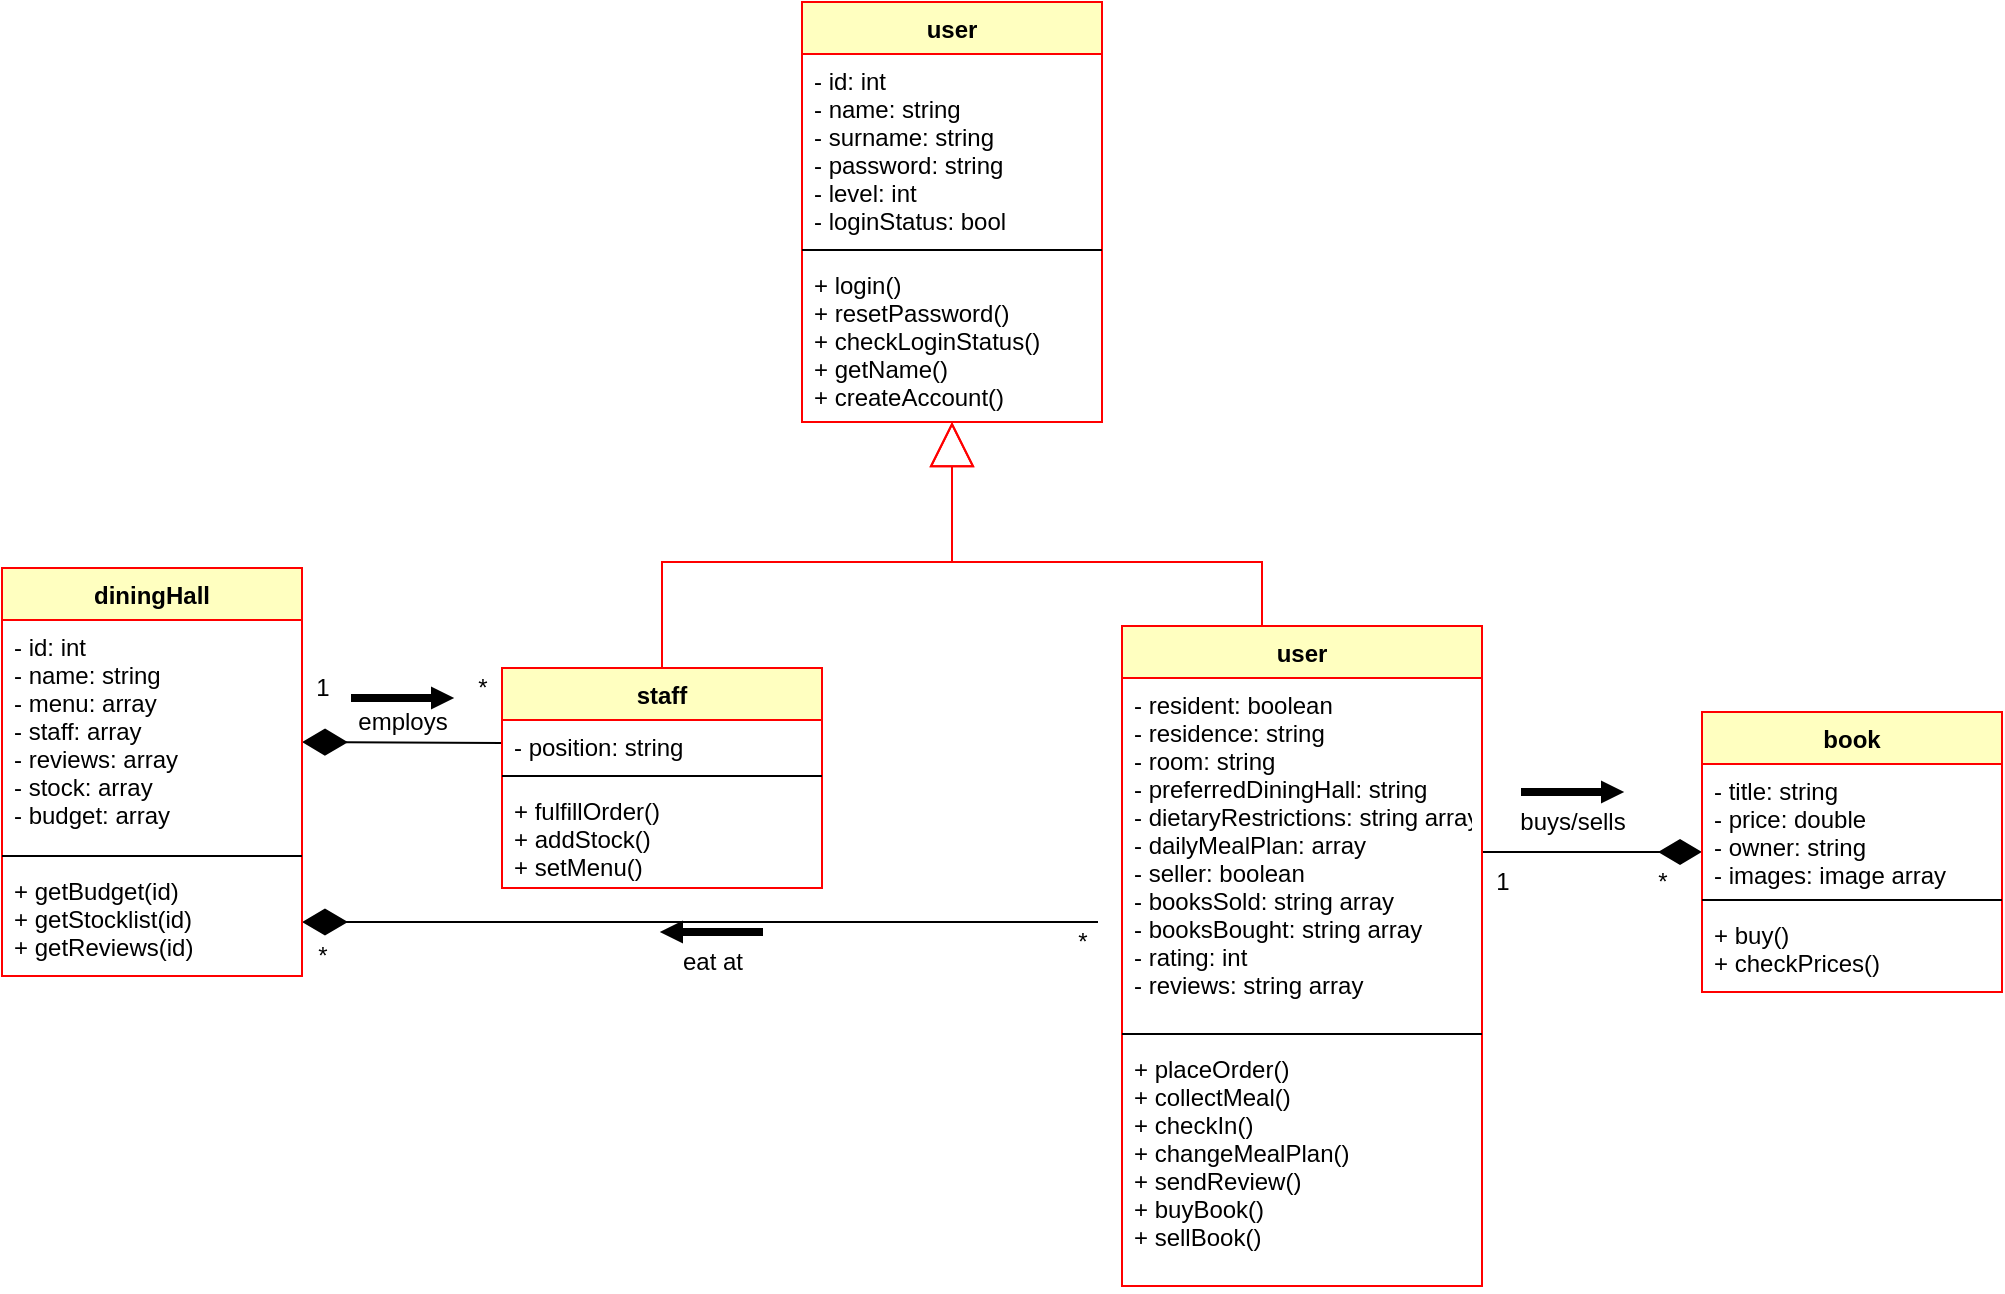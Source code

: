 <mxfile version="13.7.4" type="device"><diagram name="Page-1" id="e7e014a7-5840-1c2e-5031-d8a46d1fe8dd"><mxGraphModel dx="1038" dy="556" grid="1" gridSize="10" guides="1" tooltips="1" connect="1" arrows="1" fold="1" page="1" pageScale="1" pageWidth="1169" pageHeight="826" background="#ffffff" math="0" shadow="0"><root><mxCell id="0"/><mxCell id="1" parent="0"/><mxCell id="uWCh-ooKxQdx77lkRecy-43" style="edgeStyle=orthogonalEdgeStyle;rounded=0;orthogonalLoop=1;jettySize=auto;html=1;startArrow=none;startFill=0;endArrow=block;endFill=0;endSize=20;strokeColor=#FF0000;" parent="1" source="uWCh-ooKxQdx77lkRecy-26" target="uWCh-ooKxQdx77lkRecy-4" edge="1"><mxGeometry relative="1" as="geometry"><Array as="points"><mxPoint x="640" y="350"/><mxPoint x="485" y="350"/></Array></mxGeometry></mxCell><mxCell id="uWCh-ooKxQdx77lkRecy-42" style="edgeStyle=orthogonalEdgeStyle;rounded=0;orthogonalLoop=1;jettySize=auto;html=1;startArrow=none;startFill=0;endArrow=block;endFill=0;endSize=20;strokeColor=#FF0000;" parent="1" source="uWCh-ooKxQdx77lkRecy-9" target="uWCh-ooKxQdx77lkRecy-4" edge="1"><mxGeometry relative="1" as="geometry"><mxPoint x="480" y="310" as="targetPoint"/><Array as="points"><mxPoint x="340" y="350"/><mxPoint x="485" y="350"/></Array></mxGeometry></mxCell><mxCell id="uWCh-ooKxQdx77lkRecy-1" value="user" style="swimlane;fontStyle=1;align=center;verticalAlign=top;childLayout=stackLayout;horizontal=1;startSize=26;horizontalStack=0;resizeParent=1;resizeParentMax=0;resizeLast=0;collapsible=1;marginBottom=0;strokeColor=#FF0000;fillColor=#ffffc0;" parent="1" vertex="1"><mxGeometry x="410" y="70" width="150" height="210" as="geometry"/></mxCell><mxCell id="uWCh-ooKxQdx77lkRecy-2" value="- id: int&#xA;- name: string&#xA;- surname: string&#xA;- password: string&#xA;- level: int&#xA;- loginStatus: bool&#xA;&#xA;&#xA;" style="text;strokeColor=none;fillColor=none;align=left;verticalAlign=top;spacingLeft=4;spacingRight=4;overflow=hidden;rotatable=0;points=[[0,0.5],[1,0.5]];portConstraint=eastwest;" parent="uWCh-ooKxQdx77lkRecy-1" vertex="1"><mxGeometry y="26" width="150" height="94" as="geometry"/></mxCell><mxCell id="uWCh-ooKxQdx77lkRecy-3" value="" style="line;strokeWidth=1;fillColor=none;align=left;verticalAlign=middle;spacingTop=-1;spacingLeft=3;spacingRight=3;rotatable=0;labelPosition=right;points=[];portConstraint=eastwest;" parent="uWCh-ooKxQdx77lkRecy-1" vertex="1"><mxGeometry y="120" width="150" height="8" as="geometry"/></mxCell><mxCell id="uWCh-ooKxQdx77lkRecy-4" value="+ login()&#xA;+ resetPassword()&#xA;+ checkLoginStatus()&#xA;+ getName()&#xA;+ createAccount()&#xA;&#xA;" style="text;strokeColor=none;fillColor=none;align=left;verticalAlign=top;spacingLeft=4;spacingRight=4;overflow=hidden;rotatable=0;points=[[0,0.5],[1,0.5]];portConstraint=eastwest;" parent="uWCh-ooKxQdx77lkRecy-1" vertex="1"><mxGeometry y="128" width="150" height="82" as="geometry"/></mxCell><mxCell id="YkEt30V-v8oZXJ1Sc_5M-6" style="rounded=0;orthogonalLoop=1;jettySize=auto;html=1;endArrow=diamondThin;endFill=1;strokeWidth=1;startArrow=none;startFill=0;endSize=20;" parent="1" source="uWCh-ooKxQdx77lkRecy-10" edge="1"><mxGeometry relative="1" as="geometry"><mxPoint x="160" y="440" as="targetPoint"/></mxGeometry></mxCell><mxCell id="YkEt30V-v8oZXJ1Sc_5M-7" value="1" style="text;html=1;align=center;verticalAlign=middle;resizable=0;points=[];autosize=1;" parent="1" vertex="1"><mxGeometry x="160" y="403" width="20" height="20" as="geometry"/></mxCell><mxCell id="YkEt30V-v8oZXJ1Sc_5M-8" value="employs" style="text;html=1;align=center;verticalAlign=middle;resizable=0;points=[];autosize=1;" parent="1" vertex="1"><mxGeometry x="180" y="420" width="60" height="20" as="geometry"/></mxCell><mxCell id="YkEt30V-v8oZXJ1Sc_5M-9" value="*" style="text;html=1;align=center;verticalAlign=middle;resizable=0;points=[];autosize=1;" parent="1" vertex="1"><mxGeometry x="240" y="403" width="20" height="20" as="geometry"/></mxCell><mxCell id="YkEt30V-v8oZXJ1Sc_5M-11" style="edgeStyle=orthogonalEdgeStyle;rounded=0;orthogonalLoop=1;jettySize=auto;html=1;startArrow=none;startFill=0;endArrow=diamondThin;endFill=1;endSize=20;strokeWidth=1;" parent="1" target="YkEt30V-v8oZXJ1Sc_5M-4" edge="1"><mxGeometry relative="1" as="geometry"><mxPoint x="558" y="530" as="sourcePoint"/><Array as="points"><mxPoint x="558" y="530"/></Array></mxGeometry></mxCell><mxCell id="YkEt30V-v8oZXJ1Sc_5M-1" value="diningHall" style="swimlane;fontStyle=1;align=center;verticalAlign=top;childLayout=stackLayout;horizontal=1;startSize=26;horizontalStack=0;resizeParent=1;resizeParentMax=0;resizeLast=0;collapsible=1;marginBottom=0;strokeColor=#FF0000;fillColor=#ffffc0;" parent="1" vertex="1"><mxGeometry x="10" y="353" width="150" height="204" as="geometry"/></mxCell><mxCell id="YkEt30V-v8oZXJ1Sc_5M-2" value="- id: int&#xA;- name: string&#xA;- menu: array&#xA;- staff: array&#xA;- reviews: array&#xA;- stock: array&#xA;- budget: array&#xA;" style="text;strokeColor=none;fillColor=none;align=left;verticalAlign=top;spacingLeft=4;spacingRight=4;overflow=hidden;rotatable=0;points=[[0,0.5],[1,0.5]];portConstraint=eastwest;" parent="YkEt30V-v8oZXJ1Sc_5M-1" vertex="1"><mxGeometry y="26" width="150" height="114" as="geometry"/></mxCell><mxCell id="YkEt30V-v8oZXJ1Sc_5M-3" value="" style="line;strokeWidth=1;fillColor=none;align=left;verticalAlign=middle;spacingTop=-1;spacingLeft=3;spacingRight=3;rotatable=0;labelPosition=right;points=[];portConstraint=eastwest;" parent="YkEt30V-v8oZXJ1Sc_5M-1" vertex="1"><mxGeometry y="140" width="150" height="8" as="geometry"/></mxCell><mxCell id="YkEt30V-v8oZXJ1Sc_5M-4" value="+ getBudget(id)&#xA;+ getStocklist(id)&#xA;+ getReviews(id)&#xA;" style="text;strokeColor=none;fillColor=none;align=left;verticalAlign=top;spacingLeft=4;spacingRight=4;overflow=hidden;rotatable=0;points=[[0,0.5],[1,0.5]];portConstraint=eastwest;" parent="YkEt30V-v8oZXJ1Sc_5M-1" vertex="1"><mxGeometry y="148" width="150" height="56" as="geometry"/></mxCell><mxCell id="uWCh-ooKxQdx77lkRecy-9" value="staff" style="swimlane;fontStyle=1;align=center;verticalAlign=top;childLayout=stackLayout;horizontal=1;startSize=26;horizontalStack=0;resizeParent=1;resizeParentMax=0;resizeLast=0;collapsible=1;marginBottom=0;strokeColor=#FF0000;fillColor=#ffffc0;" parent="1" vertex="1"><mxGeometry x="260" y="403" width="160" height="110" as="geometry"/></mxCell><mxCell id="uWCh-ooKxQdx77lkRecy-10" value="- position: string" style="text;strokeColor=none;fillColor=none;align=left;verticalAlign=top;spacingLeft=4;spacingRight=4;overflow=hidden;rotatable=0;points=[[0,0.5],[1,0.5]];portConstraint=eastwest;" parent="uWCh-ooKxQdx77lkRecy-9" vertex="1"><mxGeometry y="26" width="160" height="24" as="geometry"/></mxCell><mxCell id="uWCh-ooKxQdx77lkRecy-11" value="" style="line;strokeWidth=1;fillColor=none;align=left;verticalAlign=middle;spacingTop=-1;spacingLeft=3;spacingRight=3;rotatable=0;labelPosition=right;points=[];portConstraint=eastwest;" parent="uWCh-ooKxQdx77lkRecy-9" vertex="1"><mxGeometry y="50" width="160" height="8" as="geometry"/></mxCell><mxCell id="uWCh-ooKxQdx77lkRecy-12" value="+ fulfillOrder()&#xA;+ addStock()&#xA;+ setMenu()&#xA;&#xA;" style="text;strokeColor=none;fillColor=none;align=left;verticalAlign=top;spacingLeft=4;spacingRight=4;overflow=hidden;rotatable=0;points=[[0,0.5],[1,0.5]];portConstraint=eastwest;" parent="uWCh-ooKxQdx77lkRecy-9" vertex="1"><mxGeometry y="58" width="160" height="52" as="geometry"/></mxCell><mxCell id="YkEt30V-v8oZXJ1Sc_5M-13" value="" style="shape=singleArrow;direction=west;whiteSpace=wrap;html=1;fillColor=#000000;rotation=-180;" parent="1" vertex="1"><mxGeometry x="185" y="413" width="50" height="10" as="geometry"/></mxCell><mxCell id="YkEt30V-v8oZXJ1Sc_5M-14" value="" style="shape=singleArrow;direction=west;whiteSpace=wrap;html=1;fillColor=#000000;rotation=0;" parent="1" vertex="1"><mxGeometry x="340" y="530" width="50" height="10" as="geometry"/></mxCell><mxCell id="YkEt30V-v8oZXJ1Sc_5M-15" value="*" style="text;html=1;align=center;verticalAlign=middle;resizable=0;points=[];autosize=1;" parent="1" vertex="1"><mxGeometry x="540" y="530" width="20" height="20" as="geometry"/></mxCell><mxCell id="YkEt30V-v8oZXJ1Sc_5M-16" value="*" style="text;html=1;align=center;verticalAlign=middle;resizable=0;points=[];autosize=1;" parent="1" vertex="1"><mxGeometry x="160" y="537" width="20" height="20" as="geometry"/></mxCell><mxCell id="YkEt30V-v8oZXJ1Sc_5M-17" value="&lt;div&gt;eat at&lt;/div&gt;" style="text;html=1;align=center;verticalAlign=middle;resizable=0;points=[];autosize=1;" parent="1" vertex="1"><mxGeometry x="345" y="540" width="40" height="20" as="geometry"/></mxCell><mxCell id="7lNlc2V6M6t31jD2rQ62-5" style="edgeStyle=orthogonalEdgeStyle;rounded=0;orthogonalLoop=1;jettySize=auto;html=1;endArrow=diamondThin;endFill=1;endSize=19;" parent="1" source="uWCh-ooKxQdx77lkRecy-27" target="7lNlc2V6M6t31jD2rQ62-1" edge="1"><mxGeometry relative="1" as="geometry"/></mxCell><mxCell id="7lNlc2V6M6t31jD2rQ62-6" value="buys/sells" style="text;html=1;align=center;verticalAlign=middle;resizable=0;points=[];autosize=1;" parent="1" vertex="1"><mxGeometry x="760" y="470" width="70" height="20" as="geometry"/></mxCell><mxCell id="7lNlc2V6M6t31jD2rQ62-7" value="" style="shape=singleArrow;direction=west;whiteSpace=wrap;html=1;fillColor=#000000;rotation=-180;" parent="1" vertex="1"><mxGeometry x="770" y="460" width="50" height="10" as="geometry"/></mxCell><mxCell id="7lNlc2V6M6t31jD2rQ62-8" value="&lt;div&gt;1&lt;/div&gt;" style="text;html=1;align=center;verticalAlign=middle;resizable=0;points=[];autosize=1;" parent="1" vertex="1"><mxGeometry x="750" y="500" width="20" height="20" as="geometry"/></mxCell><mxCell id="7lNlc2V6M6t31jD2rQ62-10" value="*" style="text;html=1;align=center;verticalAlign=middle;resizable=0;points=[];autosize=1;" parent="1" vertex="1"><mxGeometry x="830" y="500" width="20" height="20" as="geometry"/></mxCell><mxCell id="uWCh-ooKxQdx77lkRecy-26" value="user" style="swimlane;fontStyle=1;align=center;verticalAlign=top;childLayout=stackLayout;horizontal=1;startSize=26;horizontalStack=0;resizeParent=1;resizeParentMax=0;resizeLast=0;collapsible=1;marginBottom=0;strokeColor=#FF0000;fillColor=#ffffc0;" parent="1" vertex="1"><mxGeometry x="570" y="382" width="180" height="330" as="geometry"/></mxCell><mxCell id="uWCh-ooKxQdx77lkRecy-27" value="- resident: boolean&#xA;- residence: string&#xA;- room: string&#xA;- preferredDiningHall: string&#xA;- dietaryRestrictions: string array&#xA;- dailyMealPlan: array&#xA;- seller: boolean&#xA;- booksSold: string array&#xA;- booksBought: string array&#xA;- rating: int&#xA;- reviews: string array&#xA;&#xA;" style="text;strokeColor=none;fillColor=none;align=left;verticalAlign=top;spacingLeft=4;spacingRight=4;overflow=hidden;rotatable=0;points=[[0,0.5],[1,0.5]];portConstraint=eastwest;" parent="uWCh-ooKxQdx77lkRecy-26" vertex="1"><mxGeometry y="26" width="180" height="174" as="geometry"/></mxCell><mxCell id="uWCh-ooKxQdx77lkRecy-28" value="" style="line;strokeWidth=1;fillColor=none;align=left;verticalAlign=middle;spacingTop=-1;spacingLeft=3;spacingRight=3;rotatable=0;labelPosition=right;points=[];portConstraint=eastwest;" parent="uWCh-ooKxQdx77lkRecy-26" vertex="1"><mxGeometry y="200" width="180" height="8" as="geometry"/></mxCell><mxCell id="uWCh-ooKxQdx77lkRecy-29" value="+ placeOrder()&#xA;+ collectMeal()&#xA;+ checkIn()&#xA;+ changeMealPlan()&#xA;+ sendReview()&#xA;+ buyBook()&#xA;+ sellBook()&#xA;&#xA;" style="text;strokeColor=none;fillColor=none;align=left;verticalAlign=top;spacingLeft=4;spacingRight=4;overflow=hidden;rotatable=0;points=[[0,0.5],[1,0.5]];portConstraint=eastwest;" parent="uWCh-ooKxQdx77lkRecy-26" vertex="1"><mxGeometry y="208" width="180" height="122" as="geometry"/></mxCell><mxCell id="7lNlc2V6M6t31jD2rQ62-1" value="book" style="swimlane;fontStyle=1;align=center;verticalAlign=top;childLayout=stackLayout;horizontal=1;startSize=26;horizontalStack=0;resizeParent=1;resizeParentMax=0;resizeLast=0;collapsible=1;marginBottom=0;strokeColor=#FF0000;fillColor=#ffffc0;" parent="1" vertex="1"><mxGeometry x="860" y="425" width="150" height="140" as="geometry"/></mxCell><mxCell id="7lNlc2V6M6t31jD2rQ62-2" value="- title: string&#xA;- price: double&#xA;- owner: string &#xA;- images: image array" style="text;strokeColor=none;fillColor=none;align=left;verticalAlign=top;spacingLeft=4;spacingRight=4;overflow=hidden;rotatable=0;points=[[0,0.5],[1,0.5]];portConstraint=eastwest;" parent="7lNlc2V6M6t31jD2rQ62-1" vertex="1"><mxGeometry y="26" width="150" height="64" as="geometry"/></mxCell><mxCell id="7lNlc2V6M6t31jD2rQ62-3" value="" style="line;strokeWidth=1;fillColor=none;align=left;verticalAlign=middle;spacingTop=-1;spacingLeft=3;spacingRight=3;rotatable=0;labelPosition=right;points=[];portConstraint=eastwest;" parent="7lNlc2V6M6t31jD2rQ62-1" vertex="1"><mxGeometry y="90" width="150" height="8" as="geometry"/></mxCell><mxCell id="7lNlc2V6M6t31jD2rQ62-4" value="+ buy()&#xA;+ checkPrices()&#xA;" style="text;strokeColor=none;fillColor=none;align=left;verticalAlign=top;spacingLeft=4;spacingRight=4;overflow=hidden;rotatable=0;points=[[0,0.5],[1,0.5]];portConstraint=eastwest;" parent="7lNlc2V6M6t31jD2rQ62-1" vertex="1"><mxGeometry y="98" width="150" height="42" as="geometry"/></mxCell></root></mxGraphModel></diagram></mxfile>